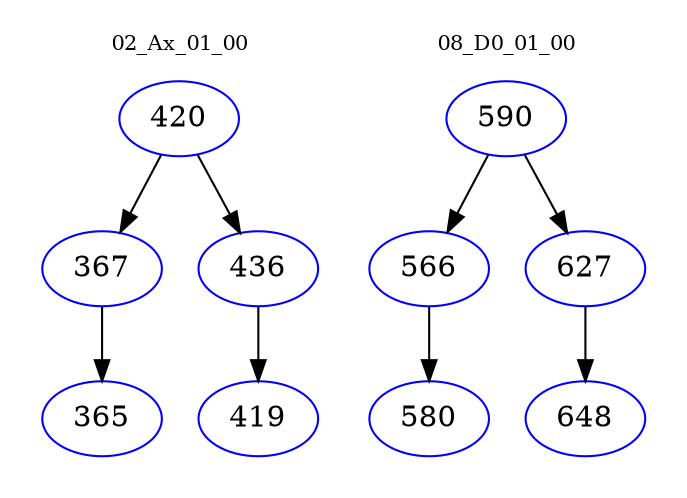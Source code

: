 digraph{
subgraph cluster_0 {
color = white
label = "02_Ax_01_00";
fontsize=10;
T0_420 [label="420", color="blue"]
T0_420 -> T0_367 [color="black"]
T0_367 [label="367", color="blue"]
T0_367 -> T0_365 [color="black"]
T0_365 [label="365", color="blue"]
T0_420 -> T0_436 [color="black"]
T0_436 [label="436", color="blue"]
T0_436 -> T0_419 [color="black"]
T0_419 [label="419", color="blue"]
}
subgraph cluster_1 {
color = white
label = "08_D0_01_00";
fontsize=10;
T1_590 [label="590", color="blue"]
T1_590 -> T1_566 [color="black"]
T1_566 [label="566", color="blue"]
T1_566 -> T1_580 [color="black"]
T1_580 [label="580", color="blue"]
T1_590 -> T1_627 [color="black"]
T1_627 [label="627", color="blue"]
T1_627 -> T1_648 [color="black"]
T1_648 [label="648", color="blue"]
}
}
